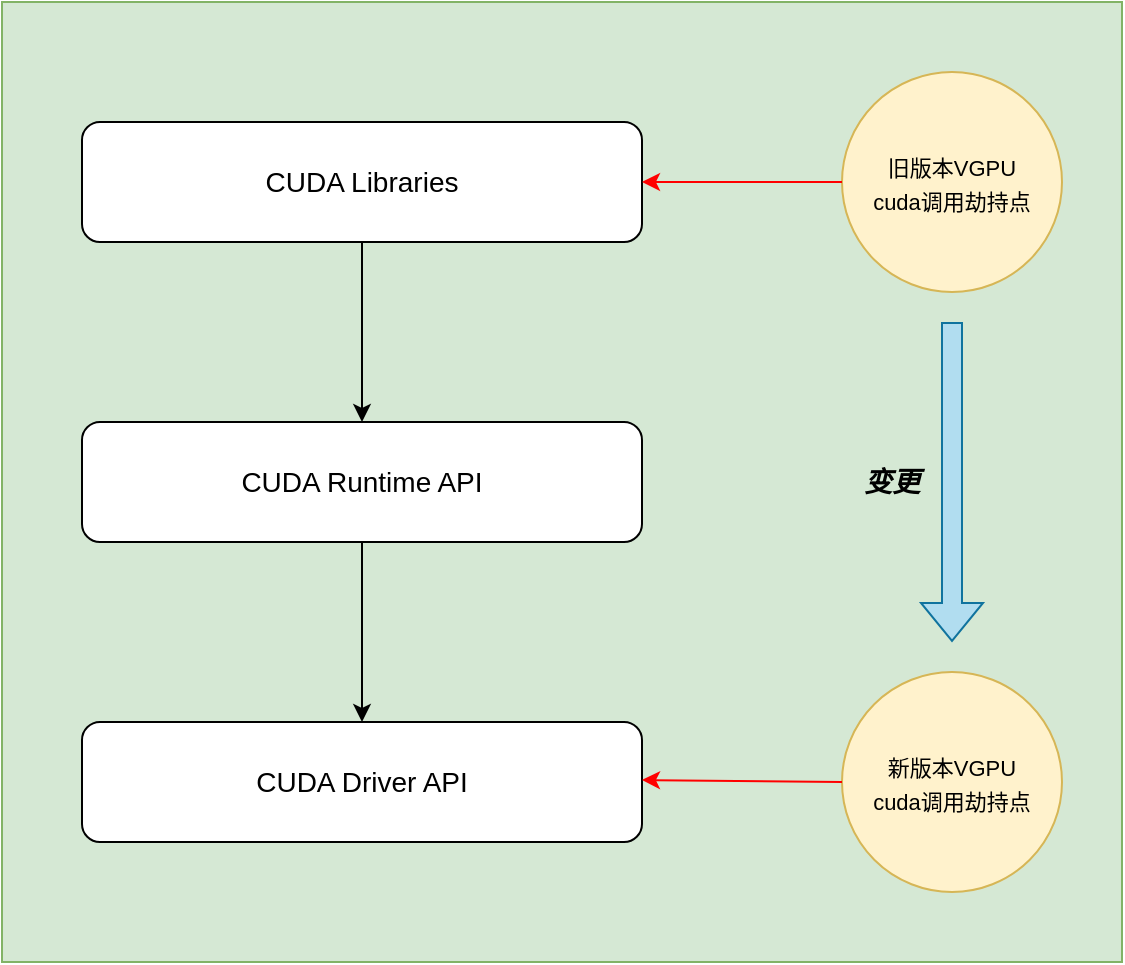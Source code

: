 <mxfile version="20.4.0" type="github">
  <diagram id="Wg0d9Adiy5aKfdoTfnLQ" name="Page-1">
    <mxGraphModel dx="1426" dy="800" grid="1" gridSize="10" guides="1" tooltips="1" connect="1" arrows="1" fold="1" page="1" pageScale="1" pageWidth="850" pageHeight="1100" math="0" shadow="0">
      <root>
        <mxCell id="0" />
        <mxCell id="1" parent="0" />
        <mxCell id="FvD9IX_zH30SK5nC0YlR-1" value="" style="rounded=0;whiteSpace=wrap;html=1;fillColor=#d5e8d4;strokeColor=#82b366;" vertex="1" parent="1">
          <mxGeometry x="160" y="160" width="560" height="480" as="geometry" />
        </mxCell>
        <mxCell id="FvD9IX_zH30SK5nC0YlR-2" value="&lt;font style=&quot;font-size: 14px;&quot;&gt;CUDA Driver API&lt;/font&gt;" style="rounded=1;whiteSpace=wrap;html=1;" vertex="1" parent="1">
          <mxGeometry x="200" y="520" width="280" height="60" as="geometry" />
        </mxCell>
        <mxCell id="FvD9IX_zH30SK5nC0YlR-3" value="&lt;font style=&quot;font-size: 14px;&quot;&gt;CUDA Runtime API&lt;/font&gt;" style="rounded=1;whiteSpace=wrap;html=1;" vertex="1" parent="1">
          <mxGeometry x="200" y="370" width="280" height="60" as="geometry" />
        </mxCell>
        <mxCell id="FvD9IX_zH30SK5nC0YlR-4" value="&lt;font style=&quot;font-size: 14px;&quot;&gt;CUDA Libraries&lt;/font&gt;" style="rounded=1;whiteSpace=wrap;html=1;" vertex="1" parent="1">
          <mxGeometry x="200" y="220" width="280" height="60" as="geometry" />
        </mxCell>
        <mxCell id="FvD9IX_zH30SK5nC0YlR-7" value="&lt;font style=&quot;font-size: 11px;&quot;&gt;新版本VGPU&lt;br style=&quot;font-size: 11px;&quot;&gt;cuda调用劫持点&lt;/font&gt;" style="ellipse;whiteSpace=wrap;html=1;aspect=fixed;fontSize=14;fillColor=#fff2cc;strokeColor=#d6b656;" vertex="1" parent="1">
          <mxGeometry x="580" y="495" width="110" height="110" as="geometry" />
        </mxCell>
        <mxCell id="FvD9IX_zH30SK5nC0YlR-11" value="&lt;font style=&quot;font-size: 11px;&quot;&gt;旧版本VGPU&lt;br style=&quot;font-size: 11px;&quot;&gt;cuda调用劫持点&lt;/font&gt;" style="ellipse;whiteSpace=wrap;html=1;aspect=fixed;fontSize=14;fillColor=#fff2cc;strokeColor=#d6b656;" vertex="1" parent="1">
          <mxGeometry x="580" y="195" width="110" height="110" as="geometry" />
        </mxCell>
        <mxCell id="FvD9IX_zH30SK5nC0YlR-12" value="" style="endArrow=classic;html=1;rounded=0;fontSize=12;exitX=0.5;exitY=1;exitDx=0;exitDy=0;" edge="1" parent="1" source="FvD9IX_zH30SK5nC0YlR-4" target="FvD9IX_zH30SK5nC0YlR-3">
          <mxGeometry width="50" height="50" relative="1" as="geometry">
            <mxPoint x="400" y="440" as="sourcePoint" />
            <mxPoint x="450" y="390" as="targetPoint" />
          </mxGeometry>
        </mxCell>
        <mxCell id="FvD9IX_zH30SK5nC0YlR-13" value="" style="endArrow=classic;html=1;rounded=0;fontSize=12;exitX=0.5;exitY=1;exitDx=0;exitDy=0;entryX=0.5;entryY=0;entryDx=0;entryDy=0;" edge="1" parent="1" source="FvD9IX_zH30SK5nC0YlR-3" target="FvD9IX_zH30SK5nC0YlR-2">
          <mxGeometry width="50" height="50" relative="1" as="geometry">
            <mxPoint x="350" y="290" as="sourcePoint" />
            <mxPoint x="350" y="380" as="targetPoint" />
          </mxGeometry>
        </mxCell>
        <mxCell id="FvD9IX_zH30SK5nC0YlR-14" value="" style="endArrow=classic;html=1;rounded=0;fontSize=12;exitX=0;exitY=0.5;exitDx=0;exitDy=0;entryX=1;entryY=0.5;entryDx=0;entryDy=0;fillColor=#e51400;strokeColor=#FF0000;strokeWidth=1;" edge="1" parent="1" source="FvD9IX_zH30SK5nC0YlR-11" target="FvD9IX_zH30SK5nC0YlR-4">
          <mxGeometry width="50" height="50" relative="1" as="geometry">
            <mxPoint x="400" y="440" as="sourcePoint" />
            <mxPoint x="450" y="390" as="targetPoint" />
          </mxGeometry>
        </mxCell>
        <mxCell id="FvD9IX_zH30SK5nC0YlR-15" value="" style="endArrow=classic;html=1;rounded=0;fontSize=12;exitX=0;exitY=0.5;exitDx=0;exitDy=0;entryX=1;entryY=0.5;entryDx=0;entryDy=0;fillColor=#e51400;strokeColor=#FF0000;strokeWidth=1;" edge="1" parent="1" source="FvD9IX_zH30SK5nC0YlR-7">
          <mxGeometry width="50" height="50" relative="1" as="geometry">
            <mxPoint x="580" y="549" as="sourcePoint" />
            <mxPoint x="480" y="549" as="targetPoint" />
          </mxGeometry>
        </mxCell>
        <mxCell id="FvD9IX_zH30SK5nC0YlR-17" value="" style="shape=flexArrow;endArrow=classic;html=1;rounded=0;strokeColor=#10739e;strokeWidth=1;fontSize=12;fillColor=#b1ddf0;" edge="1" parent="1">
          <mxGeometry width="50" height="50" relative="1" as="geometry">
            <mxPoint x="635" y="320" as="sourcePoint" />
            <mxPoint x="635" y="480" as="targetPoint" />
          </mxGeometry>
        </mxCell>
        <mxCell id="FvD9IX_zH30SK5nC0YlR-18" value="&lt;span style=&quot;font-size: 14px;&quot;&gt;&lt;font style=&quot;font-size: 14px;&quot;&gt;变更&lt;/font&gt;&lt;/span&gt;" style="rounded=0;whiteSpace=wrap;html=1;fontSize=14;gradientColor=none;fillColor=none;strokeWidth=0;strokeColor=none;fontColor=default;fontStyle=3" vertex="1" parent="1">
          <mxGeometry x="580" y="370" width="50" height="60" as="geometry" />
        </mxCell>
      </root>
    </mxGraphModel>
  </diagram>
</mxfile>
